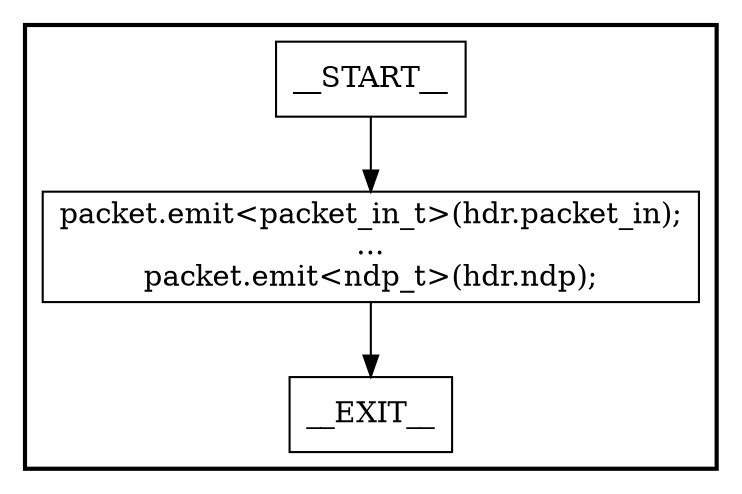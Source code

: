 digraph DeparserImpl {
subgraph cluster {
graph [
label="", labeljust=r, style=bold];
0[label=__START__, margin="", shape=rectangle, style=solid];
1[label=__EXIT__, margin="", shape=rectangle, style=solid];
2[label="packet.emit<packet_in_t>(hdr.packet_in);
...
packet.emit<ndp_t>(hdr.ndp);", margin="", shape=rectangle, style=solid];
0 -> 2[label=""];
2 -> 1[label=""];
}
}
